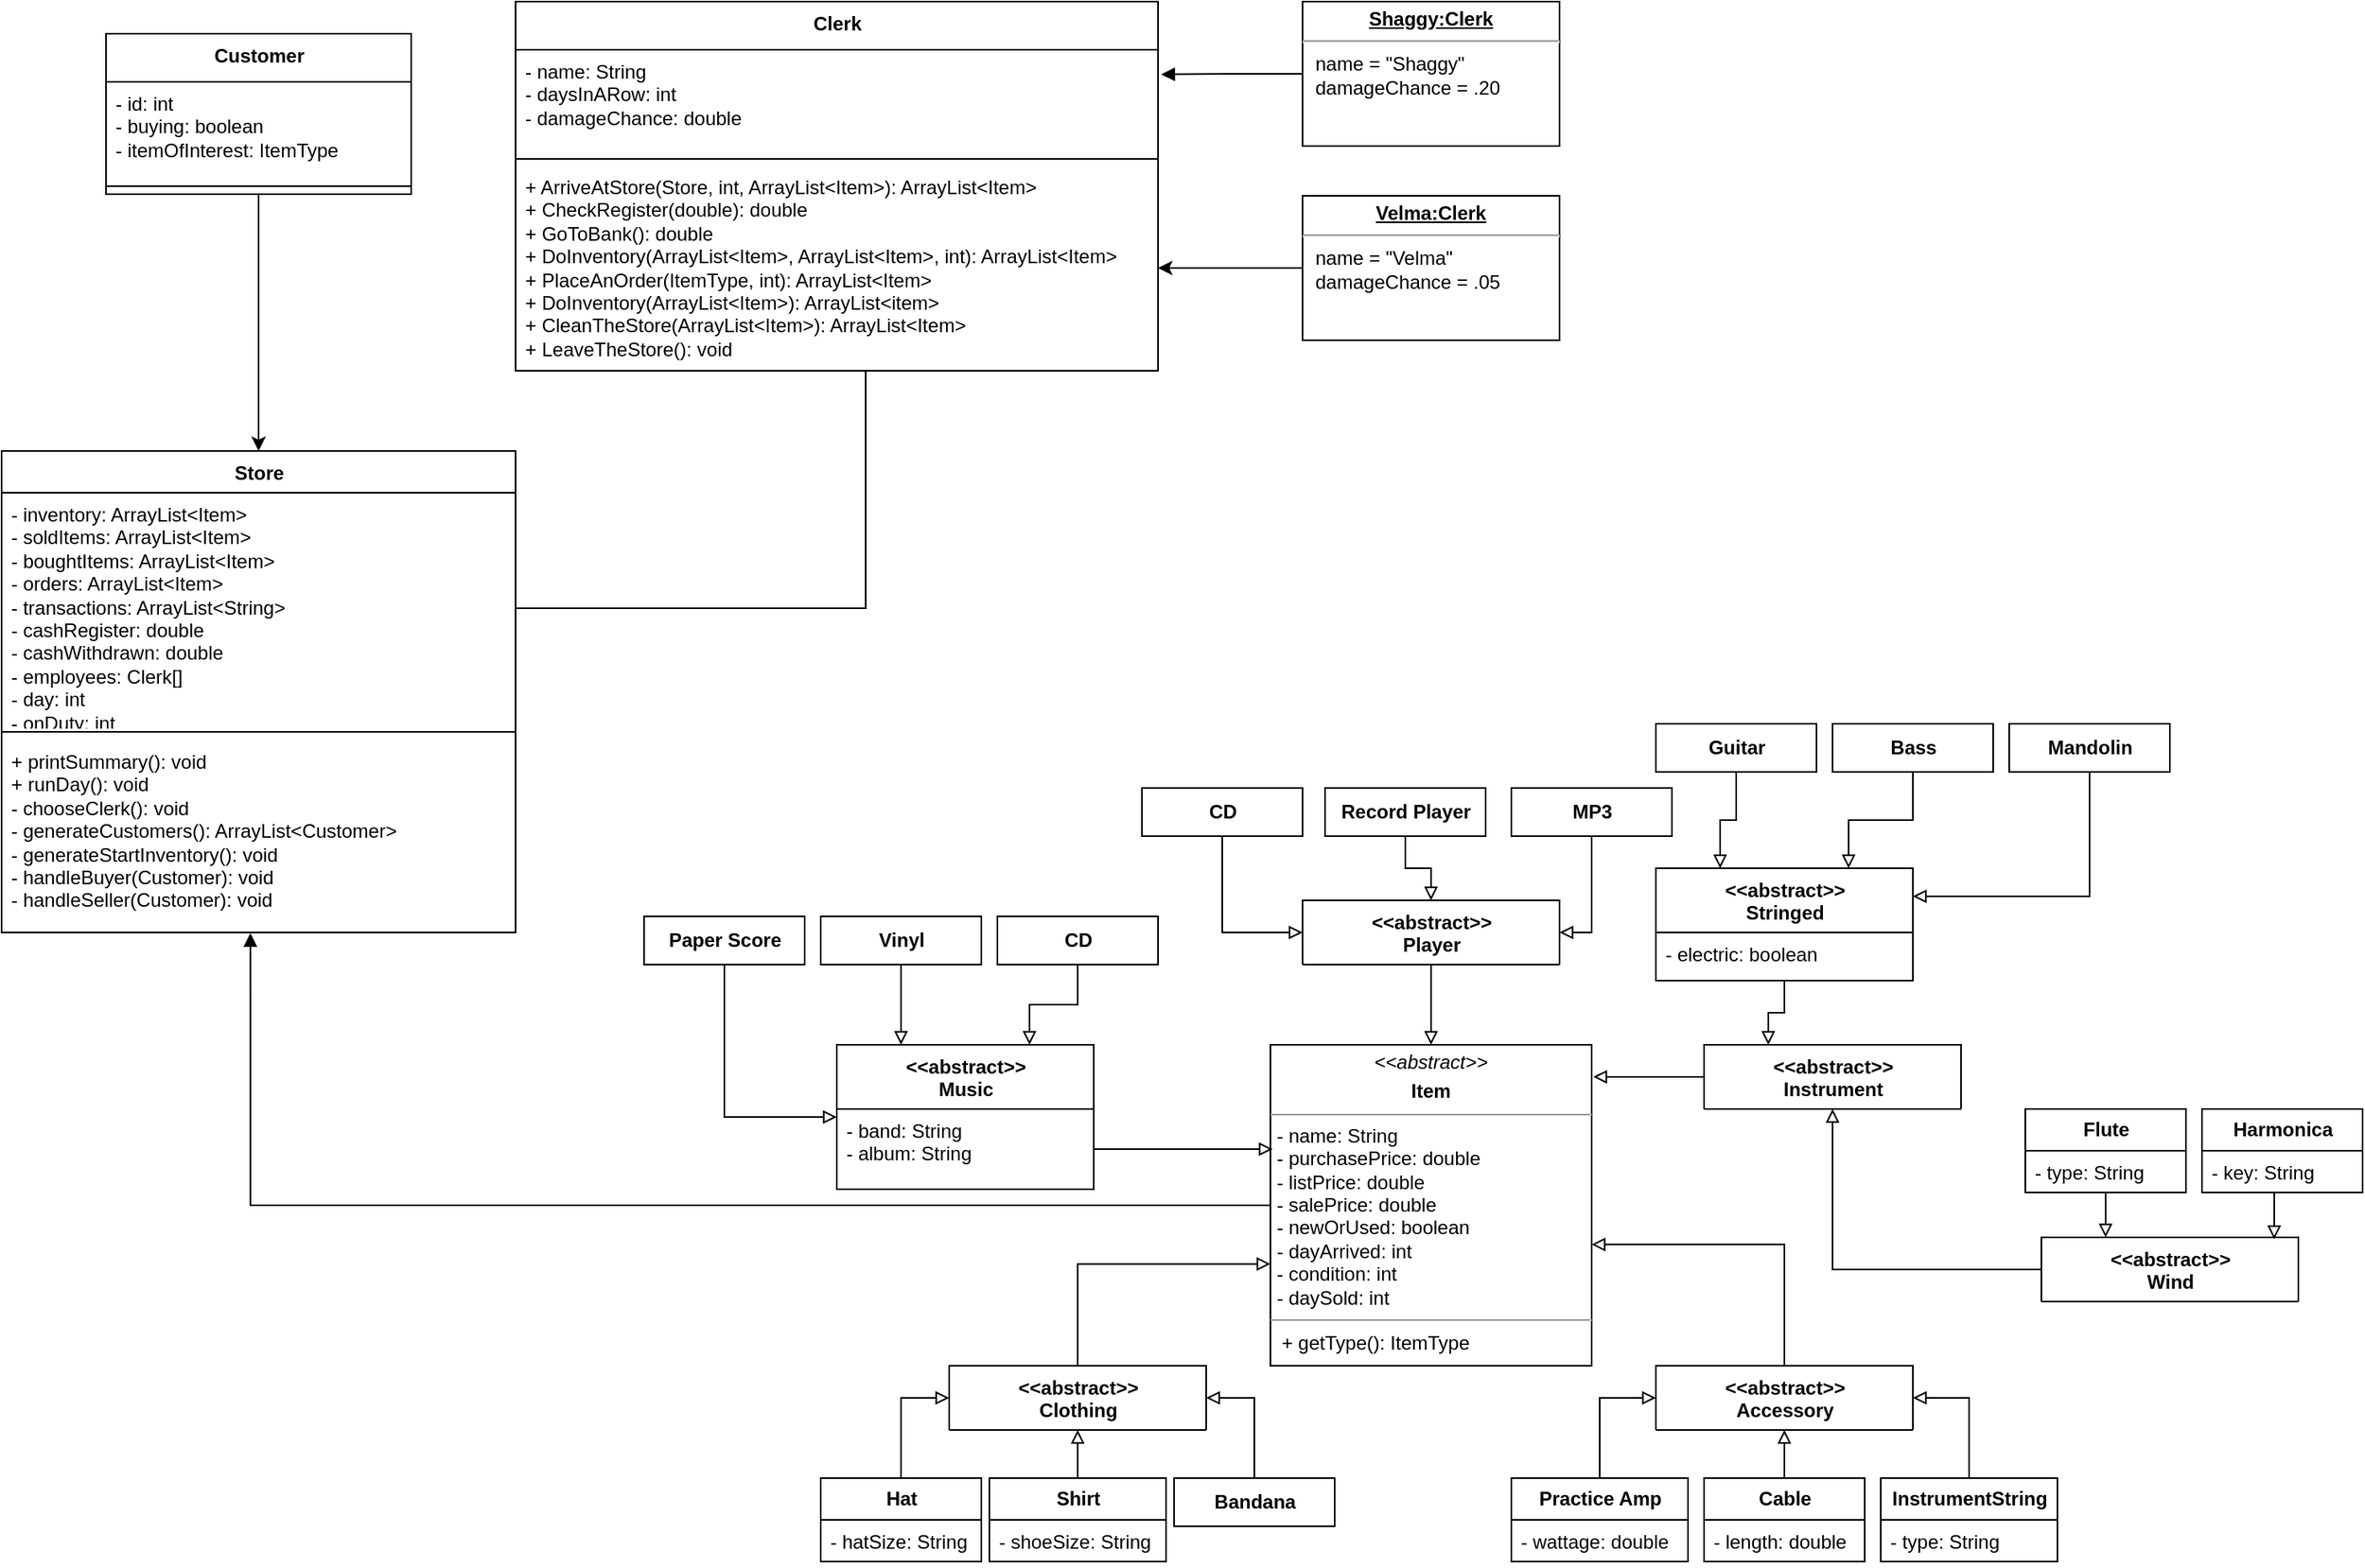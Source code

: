 <mxfile version="16.5.5" type="device"><diagram id="C5RBs43oDa-KdzZeNtuy" name="Page-1"><mxGraphModel dx="311" dy="533" grid="1" gridSize="10" guides="1" tooltips="1" connect="1" arrows="1" fold="1" page="1" pageScale="1" pageWidth="827" pageHeight="1169" math="0" shadow="0"><root><mxCell id="WIyWlLk6GJQsqaUBKTNV-0"/><mxCell id="WIyWlLk6GJQsqaUBKTNV-1" parent="WIyWlLk6GJQsqaUBKTNV-0"/><mxCell id="7O0cSDLD_i2GQ5B_20qx-137" value="Store" style="swimlane;fontStyle=1;align=center;verticalAlign=top;childLayout=stackLayout;horizontal=1;startSize=26;horizontalStack=0;resizeParent=1;resizeParentMax=0;resizeLast=0;collapsible=1;marginBottom=0;html=1;" parent="WIyWlLk6GJQsqaUBKTNV-1" vertex="1"><mxGeometry x="80" y="360" width="320" height="300" as="geometry"/></mxCell><mxCell id="7O0cSDLD_i2GQ5B_20qx-138" value="&lt;div&gt;- inventory: ArrayList&amp;lt;Item&amp;gt;&lt;/div&gt;&lt;div&gt;- soldItems: ArrayList&amp;lt;Item&amp;gt;&lt;/div&gt;&lt;div&gt;- boughtItems: ArrayList&amp;lt;Item&amp;gt;&lt;/div&gt;&lt;div&gt;- orders: ArrayList&amp;lt;Item&amp;gt;&lt;/div&gt;&lt;div&gt;- transactions: ArrayList&amp;lt;String&amp;gt;&lt;/div&gt;&lt;div&gt;- cashRegister: double&lt;/div&gt;&lt;div&gt;- cashWithdrawn: double&lt;/div&gt;&lt;div&gt;- employees: Clerk[]&lt;/div&gt;&lt;div&gt;- day: int&lt;/div&gt;&lt;div&gt;- onDuty: int&lt;br&gt;&lt;/div&gt;" style="text;strokeColor=none;fillColor=none;align=left;verticalAlign=top;spacingLeft=4;spacingRight=4;overflow=hidden;rotatable=0;points=[[0,0.5],[1,0.5]];portConstraint=eastwest;html=1;" parent="7O0cSDLD_i2GQ5B_20qx-137" vertex="1"><mxGeometry y="26" width="320" height="144" as="geometry"/></mxCell><mxCell id="7O0cSDLD_i2GQ5B_20qx-139" value="" style="line;strokeWidth=1;fillColor=none;align=left;verticalAlign=middle;spacingTop=-1;spacingLeft=3;spacingRight=3;rotatable=0;labelPosition=right;points=[];portConstraint=eastwest;html=1;" parent="7O0cSDLD_i2GQ5B_20qx-137" vertex="1"><mxGeometry y="170" width="320" height="10" as="geometry"/></mxCell><mxCell id="7O0cSDLD_i2GQ5B_20qx-140" value="&lt;div&gt;+ printSummary(): void&lt;/div&gt;&lt;div&gt;+ runDay(): void&lt;/div&gt;&lt;div&gt;- chooseClerk(): void&lt;/div&gt;&lt;div&gt;- generateCustomers(): ArrayList&amp;lt;Customer&amp;gt;&lt;/div&gt;&lt;div&gt;- generateStartInventory(): void&lt;/div&gt;&lt;div&gt;- handleBuyer(Customer): void&lt;/div&gt;&lt;div&gt;- handleSeller(Customer): void&lt;br&gt;&lt;/div&gt;" style="text;strokeColor=none;fillColor=none;align=left;verticalAlign=top;spacingLeft=4;spacingRight=4;overflow=hidden;rotatable=0;points=[[0,0.5],[1,0.5]];portConstraint=eastwest;html=1;" parent="7O0cSDLD_i2GQ5B_20qx-137" vertex="1"><mxGeometry y="180" width="320" height="120" as="geometry"/></mxCell><mxCell id="7O0cSDLD_i2GQ5B_20qx-146" value="Clerk" style="swimlane;fontStyle=1;align=center;verticalAlign=top;childLayout=stackLayout;horizontal=1;startSize=30;horizontalStack=0;resizeParent=1;resizeParentMax=0;resizeLast=0;collapsible=1;marginBottom=0;html=1;" parent="WIyWlLk6GJQsqaUBKTNV-1" vertex="1"><mxGeometry x="400" y="80" width="400" height="230" as="geometry"/></mxCell><mxCell id="7O0cSDLD_i2GQ5B_20qx-147" value="&lt;div&gt;- name: String&lt;/div&gt;&lt;div&gt;- daysInARow: int&lt;/div&gt;&lt;div&gt;- damageChance: double&lt;br&gt;&lt;/div&gt;" style="text;strokeColor=none;fillColor=none;align=left;verticalAlign=top;spacingLeft=4;spacingRight=4;overflow=hidden;rotatable=0;points=[[0,0.5],[1,0.5]];portConstraint=eastwest;html=1;" parent="7O0cSDLD_i2GQ5B_20qx-146" vertex="1"><mxGeometry y="30" width="400" height="64" as="geometry"/></mxCell><mxCell id="7O0cSDLD_i2GQ5B_20qx-148" value="" style="line;strokeWidth=1;fillColor=none;align=left;verticalAlign=middle;spacingTop=-1;spacingLeft=3;spacingRight=3;rotatable=0;labelPosition=right;points=[];portConstraint=eastwest;html=1;" parent="7O0cSDLD_i2GQ5B_20qx-146" vertex="1"><mxGeometry y="94" width="400" height="8" as="geometry"/></mxCell><mxCell id="7O0cSDLD_i2GQ5B_20qx-149" value="&lt;div&gt;+ ArriveAtStore(Store, int, ArrayList&amp;lt;Item&amp;gt;): ArrayList&amp;lt;Item&amp;gt;&lt;/div&gt;&lt;div&gt;+ CheckRegister(double): double&lt;br&gt;&lt;/div&gt;&lt;div&gt;+ GoToBank(): double&lt;br&gt;&lt;/div&gt;&lt;div&gt;+ DoInventory(ArrayList&amp;lt;Item&amp;gt;, ArrayList&amp;lt;Item&amp;gt;, int): ArrayList&amp;lt;Item&amp;gt;&lt;br&gt;&lt;/div&gt;&lt;div&gt;+ PlaceAnOrder(ItemType, int): ArrayList&amp;lt;Item&amp;gt;&lt;/div&gt;&lt;div&gt;+ DoInventory(ArrayList&amp;lt;Item&amp;gt;): ArrayList&amp;lt;item&amp;gt;&lt;br&gt;&lt;/div&gt;&lt;div&gt;+ CleanTheStore(ArrayList&amp;lt;Item&amp;gt;): ArrayList&amp;lt;Item&amp;gt;&lt;br&gt;&lt;/div&gt;&lt;div&gt;+ LeaveTheStore(): void&lt;br&gt;&lt;/div&gt;" style="text;strokeColor=none;fillColor=none;align=left;verticalAlign=top;spacingLeft=4;spacingRight=4;overflow=hidden;rotatable=0;points=[[0,0.5],[1,0.5]];portConstraint=eastwest;html=1;" parent="7O0cSDLD_i2GQ5B_20qx-146" vertex="1"><mxGeometry y="102" width="400" height="128" as="geometry"/></mxCell><mxCell id="9KCXGs6W5niucQ1Qw6WZ-1" style="edgeStyle=orthogonalEdgeStyle;rounded=0;orthogonalLoop=1;jettySize=auto;html=1;exitX=0.5;exitY=1;exitDx=0;exitDy=0;entryX=0.5;entryY=0;entryDx=0;entryDy=0;" parent="WIyWlLk6GJQsqaUBKTNV-1" source="7O0cSDLD_i2GQ5B_20qx-150" target="7O0cSDLD_i2GQ5B_20qx-137" edge="1"><mxGeometry relative="1" as="geometry"/></mxCell><mxCell id="7O0cSDLD_i2GQ5B_20qx-150" value="Customer" style="swimlane;fontStyle=1;align=center;verticalAlign=top;childLayout=stackLayout;horizontal=1;startSize=30;horizontalStack=0;resizeParent=1;resizeParentMax=0;resizeLast=0;collapsible=1;marginBottom=0;html=1;" parent="WIyWlLk6GJQsqaUBKTNV-1" vertex="1"><mxGeometry x="145" y="100" width="190" height="100" as="geometry"/></mxCell><mxCell id="7O0cSDLD_i2GQ5B_20qx-151" value="&lt;div&gt;- id: int&lt;/div&gt;&lt;div&gt;- buying: boolean&lt;/div&gt;&lt;div&gt;- itemOfInterest: ItemType&lt;br&gt;&lt;/div&gt;" style="text;strokeColor=none;fillColor=none;align=left;verticalAlign=top;spacingLeft=4;spacingRight=4;overflow=hidden;rotatable=0;points=[[0,0.5],[1,0.5]];portConstraint=eastwest;html=1;" parent="7O0cSDLD_i2GQ5B_20qx-150" vertex="1"><mxGeometry y="30" width="190" height="60" as="geometry"/></mxCell><mxCell id="7O0cSDLD_i2GQ5B_20qx-152" value="" style="line;strokeWidth=1;fillColor=none;align=left;verticalAlign=middle;spacingTop=-1;spacingLeft=3;spacingRight=3;rotatable=0;labelPosition=right;points=[];portConstraint=eastwest;html=1;" parent="7O0cSDLD_i2GQ5B_20qx-150" vertex="1"><mxGeometry y="90" width="190" height="10" as="geometry"/></mxCell><mxCell id="7O0cSDLD_i2GQ5B_20qx-166" style="edgeStyle=orthogonalEdgeStyle;rounded=0;orthogonalLoop=1;jettySize=auto;html=1;exitX=0;exitY=0.5;exitDx=0;exitDy=0;entryX=1.005;entryY=0.24;entryDx=0;entryDy=0;entryPerimeter=0;endArrow=block;endFill=1;" parent="WIyWlLk6GJQsqaUBKTNV-1" source="7O0cSDLD_i2GQ5B_20qx-162" target="7O0cSDLD_i2GQ5B_20qx-147" edge="1"><mxGeometry relative="1" as="geometry"/></mxCell><mxCell id="7O0cSDLD_i2GQ5B_20qx-162" value="&lt;p style=&quot;margin: 0px ; margin-top: 4px ; text-align: center ; text-decoration: underline&quot;&gt;&lt;b&gt;Shaggy:Clerk&lt;/b&gt;&lt;/p&gt;&lt;hr&gt;&lt;p style=&quot;margin: 0px ; margin-left: 8px&quot;&gt;name = &quot;Shaggy&quot;&lt;/p&gt;&lt;p style=&quot;margin: 0px ; margin-left: 8px&quot;&gt;damageChance = .20&lt;br&gt;&lt;/p&gt;" style="verticalAlign=top;align=left;overflow=fill;fontSize=12;fontFamily=Helvetica;html=1;" parent="WIyWlLk6GJQsqaUBKTNV-1" vertex="1"><mxGeometry x="890" y="80" width="160" height="90" as="geometry"/></mxCell><mxCell id="9KCXGs6W5niucQ1Qw6WZ-0" style="edgeStyle=orthogonalEdgeStyle;rounded=0;orthogonalLoop=1;jettySize=auto;html=1;exitX=0;exitY=0.5;exitDx=0;exitDy=0;entryX=1;entryY=0.5;entryDx=0;entryDy=0;" parent="WIyWlLk6GJQsqaUBKTNV-1" source="7O0cSDLD_i2GQ5B_20qx-163" target="7O0cSDLD_i2GQ5B_20qx-149" edge="1"><mxGeometry relative="1" as="geometry"/></mxCell><mxCell id="7O0cSDLD_i2GQ5B_20qx-163" value="&lt;p style=&quot;margin: 0px ; margin-top: 4px ; text-align: center ; text-decoration: underline&quot;&gt;&lt;b&gt;Velma:Clerk&lt;/b&gt;&lt;/p&gt;&lt;hr&gt;&lt;p style=&quot;margin: 0px ; margin-left: 8px&quot;&gt;name = &quot;Velma&quot;&lt;/p&gt;&lt;p style=&quot;margin: 0px ; margin-left: 8px&quot;&gt;damageChance = .05&lt;br&gt;&lt;/p&gt;" style="verticalAlign=top;align=left;overflow=fill;fontSize=12;fontFamily=Helvetica;html=1;" parent="WIyWlLk6GJQsqaUBKTNV-1" vertex="1"><mxGeometry x="890" y="201" width="160" height="90" as="geometry"/></mxCell><mxCell id="7O0cSDLD_i2GQ5B_20qx-170" style="edgeStyle=orthogonalEdgeStyle;rounded=0;orthogonalLoop=1;jettySize=auto;html=1;exitX=1;exitY=0.5;exitDx=0;exitDy=0;entryX=0.545;entryY=0.996;entryDx=0;entryDy=0;entryPerimeter=0;endArrow=none;endFill=0;" parent="WIyWlLk6GJQsqaUBKTNV-1" source="7O0cSDLD_i2GQ5B_20qx-138" target="7O0cSDLD_i2GQ5B_20qx-149" edge="1"><mxGeometry relative="1" as="geometry"/></mxCell><mxCell id="kra6JxDqmIr3ZCFuzTGx-62" style="edgeStyle=orthogonalEdgeStyle;rounded=0;orthogonalLoop=1;jettySize=auto;html=1;exitX=0;exitY=0.5;exitDx=0;exitDy=0;entryX=0.484;entryY=1.003;entryDx=0;entryDy=0;entryPerimeter=0;endArrow=block;endFill=1;" edge="1" parent="WIyWlLk6GJQsqaUBKTNV-1" source="kra6JxDqmIr3ZCFuzTGx-0" target="7O0cSDLD_i2GQ5B_20qx-140"><mxGeometry relative="1" as="geometry"/></mxCell><mxCell id="kra6JxDqmIr3ZCFuzTGx-0" value="&lt;p style=&quot;margin: 0px ; margin-top: 4px ; text-align: center&quot;&gt;&lt;i&gt;&amp;lt;&amp;lt;abstract&amp;gt;&amp;gt;&lt;/i&gt;&lt;b&gt;&lt;br&gt;&lt;/b&gt;&lt;/p&gt;&lt;p style=&quot;margin: 0px ; margin-top: 4px ; text-align: center&quot;&gt;&lt;b&gt;Item&lt;/b&gt;&lt;br&gt;&lt;b&gt;&lt;/b&gt;&lt;/p&gt;&lt;hr size=&quot;1&quot;&gt;&lt;p style=&quot;margin: 0px ; margin-left: 4px&quot;&gt;- name: String&lt;/p&gt;&lt;p style=&quot;margin: 0px ; margin-left: 4px&quot;&gt;- purchasePrice: double&lt;/p&gt;&lt;p style=&quot;margin: 0px ; margin-left: 4px&quot;&gt;- listPrice: double&lt;/p&gt;&lt;p style=&quot;margin: 0px ; margin-left: 4px&quot;&gt;- salePrice: double&lt;br&gt;&lt;/p&gt;&lt;p style=&quot;margin: 0px ; margin-left: 4px&quot;&gt;- newOrUsed: boolean&lt;/p&gt;&lt;p style=&quot;margin: 0px ; margin-left: 4px&quot;&gt;- dayArrived: int&lt;/p&gt;&lt;p style=&quot;margin: 0px ; margin-left: 4px&quot;&gt;- condition: int&lt;/p&gt;&lt;p style=&quot;margin: 0px ; margin-left: 4px&quot;&gt;- daySold: int&lt;br&gt;&lt;/p&gt;&lt;hr size=&quot;1&quot;&gt;&lt;div&gt;&lt;br&gt;&lt;/div&gt;&lt;div&gt;&lt;br&gt;&lt;/div&gt;" style="verticalAlign=top;align=left;overflow=fill;fontSize=12;fontFamily=Helvetica;html=1;" vertex="1" parent="WIyWlLk6GJQsqaUBKTNV-1"><mxGeometry x="870" y="730" width="200" height="200" as="geometry"/></mxCell><mxCell id="kra6JxDqmIr3ZCFuzTGx-1" value="&lt;div&gt;&amp;lt;&amp;lt;abstract&amp;gt;&amp;gt;&lt;br&gt;&lt;/div&gt;&lt;div&gt;Music&lt;/div&gt;" style="swimlane;fontStyle=1;align=center;verticalAlign=top;childLayout=stackLayout;horizontal=1;startSize=40;horizontalStack=0;resizeParent=1;resizeParentMax=0;resizeLast=0;collapsible=1;marginBottom=0;html=1;" vertex="1" parent="WIyWlLk6GJQsqaUBKTNV-1"><mxGeometry x="600" y="730" width="160" height="90" as="geometry"/></mxCell><mxCell id="kra6JxDqmIr3ZCFuzTGx-2" value="&lt;div&gt;- band: String&lt;/div&gt;&lt;div&gt;- album: String&lt;/div&gt;&lt;div&gt;&lt;br&gt;&lt;/div&gt;" style="text;strokeColor=none;fillColor=none;align=left;verticalAlign=top;spacingLeft=4;spacingRight=4;overflow=hidden;rotatable=0;points=[[0,0.5],[1,0.5]];portConstraint=eastwest;html=1;" vertex="1" parent="kra6JxDqmIr3ZCFuzTGx-1"><mxGeometry y="40" width="160" height="50" as="geometry"/></mxCell><mxCell id="kra6JxDqmIr3ZCFuzTGx-3" style="edgeStyle=orthogonalEdgeStyle;rounded=0;orthogonalLoop=1;jettySize=auto;html=1;exitX=0.5;exitY=1;exitDx=0;exitDy=0;entryX=0;entryY=0.1;entryDx=0;entryDy=0;entryPerimeter=0;endArrow=block;endFill=0;" edge="1" parent="WIyWlLk6GJQsqaUBKTNV-1" source="kra6JxDqmIr3ZCFuzTGx-4" target="kra6JxDqmIr3ZCFuzTGx-2"><mxGeometry relative="1" as="geometry"/></mxCell><mxCell id="kra6JxDqmIr3ZCFuzTGx-4" value="&lt;span&gt;Paper Score&lt;/span&gt;" style="html=1;fontStyle=1" vertex="1" parent="WIyWlLk6GJQsqaUBKTNV-1"><mxGeometry x="480" y="650" width="100" height="30" as="geometry"/></mxCell><mxCell id="kra6JxDqmIr3ZCFuzTGx-5" style="edgeStyle=orthogonalEdgeStyle;rounded=0;orthogonalLoop=1;jettySize=auto;html=1;exitX=0.5;exitY=1;exitDx=0;exitDy=0;entryX=0.75;entryY=0;entryDx=0;entryDy=0;endArrow=block;endFill=0;" edge="1" parent="WIyWlLk6GJQsqaUBKTNV-1" source="kra6JxDqmIr3ZCFuzTGx-6" target="kra6JxDqmIr3ZCFuzTGx-1"><mxGeometry relative="1" as="geometry"/></mxCell><mxCell id="kra6JxDqmIr3ZCFuzTGx-6" value="&lt;b&gt;CD&lt;/b&gt;" style="html=1;" vertex="1" parent="WIyWlLk6GJQsqaUBKTNV-1"><mxGeometry x="700" y="650" width="100" height="30" as="geometry"/></mxCell><mxCell id="kra6JxDqmIr3ZCFuzTGx-7" style="edgeStyle=orthogonalEdgeStyle;rounded=0;orthogonalLoop=1;jettySize=auto;html=1;exitX=0.5;exitY=1;exitDx=0;exitDy=0;entryX=0.25;entryY=0;entryDx=0;entryDy=0;endArrow=block;endFill=0;" edge="1" parent="WIyWlLk6GJQsqaUBKTNV-1" source="kra6JxDqmIr3ZCFuzTGx-8" target="kra6JxDqmIr3ZCFuzTGx-1"><mxGeometry relative="1" as="geometry"/></mxCell><mxCell id="kra6JxDqmIr3ZCFuzTGx-8" value="&lt;b&gt;Vinyl&lt;/b&gt;" style="html=1;" vertex="1" parent="WIyWlLk6GJQsqaUBKTNV-1"><mxGeometry x="590" y="650" width="100" height="30" as="geometry"/></mxCell><mxCell id="kra6JxDqmIr3ZCFuzTGx-9" style="edgeStyle=orthogonalEdgeStyle;rounded=0;orthogonalLoop=1;jettySize=auto;html=1;exitX=0.5;exitY=1;exitDx=0;exitDy=0;entryX=0.5;entryY=0;entryDx=0;entryDy=0;endArrow=block;endFill=0;" edge="1" parent="WIyWlLk6GJQsqaUBKTNV-1" source="kra6JxDqmIr3ZCFuzTGx-10" target="kra6JxDqmIr3ZCFuzTGx-0"><mxGeometry relative="1" as="geometry"/></mxCell><mxCell id="kra6JxDqmIr3ZCFuzTGx-10" value="&lt;div&gt;&amp;lt;&amp;lt;abstract&amp;gt;&amp;gt;&lt;br&gt;&lt;/div&gt;&lt;div&gt;Player&lt;/div&gt;" style="swimlane;fontStyle=1;align=center;verticalAlign=top;childLayout=stackLayout;horizontal=1;startSize=70;horizontalStack=0;resizeParent=1;resizeParentMax=0;resizeLast=0;collapsible=1;marginBottom=0;html=1;" vertex="1" parent="WIyWlLk6GJQsqaUBKTNV-1"><mxGeometry x="890" y="640" width="160" height="40" as="geometry"/></mxCell><mxCell id="kra6JxDqmIr3ZCFuzTGx-11" style="edgeStyle=orthogonalEdgeStyle;rounded=0;orthogonalLoop=1;jettySize=auto;html=1;exitX=0.5;exitY=1;exitDx=0;exitDy=0;endArrow=block;endFill=0;" edge="1" parent="WIyWlLk6GJQsqaUBKTNV-1" source="kra6JxDqmIr3ZCFuzTGx-10" target="kra6JxDqmIr3ZCFuzTGx-10"><mxGeometry relative="1" as="geometry"/></mxCell><mxCell id="kra6JxDqmIr3ZCFuzTGx-12" style="edgeStyle=orthogonalEdgeStyle;rounded=0;orthogonalLoop=1;jettySize=auto;html=1;exitX=0.5;exitY=1;exitDx=0;exitDy=0;entryX=0;entryY=0.5;entryDx=0;entryDy=0;endArrow=block;endFill=0;" edge="1" parent="WIyWlLk6GJQsqaUBKTNV-1" source="kra6JxDqmIr3ZCFuzTGx-13" target="kra6JxDqmIr3ZCFuzTGx-10"><mxGeometry relative="1" as="geometry"/></mxCell><mxCell id="kra6JxDqmIr3ZCFuzTGx-13" value="&lt;b&gt;CD&lt;/b&gt;" style="html=1;" vertex="1" parent="WIyWlLk6GJQsqaUBKTNV-1"><mxGeometry x="790" y="570" width="100" height="30" as="geometry"/></mxCell><mxCell id="kra6JxDqmIr3ZCFuzTGx-14" style="edgeStyle=orthogonalEdgeStyle;rounded=0;orthogonalLoop=1;jettySize=auto;html=1;exitX=0.5;exitY=1;exitDx=0;exitDy=0;endArrow=block;endFill=0;" edge="1" parent="WIyWlLk6GJQsqaUBKTNV-1" source="kra6JxDqmIr3ZCFuzTGx-15" target="kra6JxDqmIr3ZCFuzTGx-10"><mxGeometry relative="1" as="geometry"/></mxCell><mxCell id="kra6JxDqmIr3ZCFuzTGx-15" value="&lt;b&gt;Record Player&lt;br&gt;&lt;/b&gt;" style="html=1;" vertex="1" parent="WIyWlLk6GJQsqaUBKTNV-1"><mxGeometry x="904" y="570" width="100" height="30" as="geometry"/></mxCell><mxCell id="kra6JxDqmIr3ZCFuzTGx-16" style="edgeStyle=orthogonalEdgeStyle;rounded=0;orthogonalLoop=1;jettySize=auto;html=1;exitX=0.5;exitY=1;exitDx=0;exitDy=0;entryX=1;entryY=0.5;entryDx=0;entryDy=0;endArrow=block;endFill=0;" edge="1" parent="WIyWlLk6GJQsqaUBKTNV-1" source="kra6JxDqmIr3ZCFuzTGx-17" target="kra6JxDqmIr3ZCFuzTGx-10"><mxGeometry relative="1" as="geometry"/></mxCell><mxCell id="kra6JxDqmIr3ZCFuzTGx-17" value="&lt;b&gt;MP3&lt;/b&gt;" style="html=1;" vertex="1" parent="WIyWlLk6GJQsqaUBKTNV-1"><mxGeometry x="1020" y="570" width="100" height="30" as="geometry"/></mxCell><mxCell id="kra6JxDqmIr3ZCFuzTGx-18" style="edgeStyle=orthogonalEdgeStyle;rounded=0;orthogonalLoop=1;jettySize=auto;html=1;exitX=0;exitY=0.5;exitDx=0;exitDy=0;entryX=1.005;entryY=0.1;entryDx=0;entryDy=0;entryPerimeter=0;endArrow=block;endFill=0;" edge="1" parent="WIyWlLk6GJQsqaUBKTNV-1" source="kra6JxDqmIr3ZCFuzTGx-19" target="kra6JxDqmIr3ZCFuzTGx-0"><mxGeometry relative="1" as="geometry"/></mxCell><mxCell id="kra6JxDqmIr3ZCFuzTGx-19" value="&lt;div&gt;&amp;lt;&amp;lt;abstract&amp;gt;&amp;gt;&lt;br&gt;&lt;/div&gt;&lt;div&gt;Instrument&lt;/div&gt;" style="swimlane;fontStyle=1;align=center;verticalAlign=top;childLayout=stackLayout;horizontal=1;startSize=70;horizontalStack=0;resizeParent=1;resizeParentMax=0;resizeLast=0;collapsible=1;marginBottom=0;html=1;" vertex="1" parent="WIyWlLk6GJQsqaUBKTNV-1"><mxGeometry x="1140" y="730" width="160" height="40" as="geometry"/></mxCell><mxCell id="kra6JxDqmIr3ZCFuzTGx-20" style="edgeStyle=orthogonalEdgeStyle;rounded=0;orthogonalLoop=1;jettySize=auto;html=1;exitX=0.5;exitY=1;exitDx=0;exitDy=0;entryX=0.25;entryY=0;entryDx=0;entryDy=0;endArrow=block;endFill=0;" edge="1" parent="WIyWlLk6GJQsqaUBKTNV-1" source="kra6JxDqmIr3ZCFuzTGx-21" target="kra6JxDqmIr3ZCFuzTGx-19"><mxGeometry relative="1" as="geometry"/></mxCell><mxCell id="kra6JxDqmIr3ZCFuzTGx-21" value="&lt;div&gt;&amp;lt;&amp;lt;abstract&amp;gt;&amp;gt;&lt;br&gt;&lt;/div&gt;&lt;div&gt;Stringed&lt;/div&gt;" style="swimlane;fontStyle=1;align=center;verticalAlign=top;childLayout=stackLayout;horizontal=1;startSize=40;horizontalStack=0;resizeParent=1;resizeParentMax=0;resizeLast=0;collapsible=1;marginBottom=0;html=1;" vertex="1" parent="WIyWlLk6GJQsqaUBKTNV-1"><mxGeometry x="1110" y="620" width="160" height="70" as="geometry"/></mxCell><mxCell id="kra6JxDqmIr3ZCFuzTGx-22" value="- electric: boolean" style="text;strokeColor=none;fillColor=none;align=left;verticalAlign=top;spacingLeft=4;spacingRight=4;overflow=hidden;rotatable=0;points=[[0,0.5],[1,0.5]];portConstraint=eastwest;html=1;" vertex="1" parent="kra6JxDqmIr3ZCFuzTGx-21"><mxGeometry y="40" width="160" height="30" as="geometry"/></mxCell><mxCell id="kra6JxDqmIr3ZCFuzTGx-23" style="edgeStyle=orthogonalEdgeStyle;rounded=0;orthogonalLoop=1;jettySize=auto;html=1;exitX=0;exitY=0.5;exitDx=0;exitDy=0;entryX=0.5;entryY=1;entryDx=0;entryDy=0;endArrow=block;endFill=0;" edge="1" parent="WIyWlLk6GJQsqaUBKTNV-1" source="kra6JxDqmIr3ZCFuzTGx-24" target="kra6JxDqmIr3ZCFuzTGx-19"><mxGeometry relative="1" as="geometry"/></mxCell><mxCell id="kra6JxDqmIr3ZCFuzTGx-24" value="&lt;div&gt;&amp;lt;&amp;lt;abstract&amp;gt;&amp;gt;&lt;br&gt;&lt;/div&gt;&lt;div&gt;Wind&lt;/div&gt;" style="swimlane;fontStyle=1;align=center;verticalAlign=top;childLayout=stackLayout;horizontal=1;startSize=70;horizontalStack=0;resizeParent=1;resizeParentMax=0;resizeLast=0;collapsible=1;marginBottom=0;html=1;" vertex="1" parent="WIyWlLk6GJQsqaUBKTNV-1"><mxGeometry x="1350" y="850" width="160" height="40" as="geometry"/></mxCell><mxCell id="kra6JxDqmIr3ZCFuzTGx-25" style="edgeStyle=orthogonalEdgeStyle;rounded=0;orthogonalLoop=1;jettySize=auto;html=1;exitX=0.5;exitY=1;exitDx=0;exitDy=0;entryX=0.25;entryY=0;entryDx=0;entryDy=0;endArrow=block;endFill=0;" edge="1" parent="WIyWlLk6GJQsqaUBKTNV-1" source="kra6JxDqmIr3ZCFuzTGx-26" target="kra6JxDqmIr3ZCFuzTGx-24"><mxGeometry relative="1" as="geometry"/></mxCell><mxCell id="kra6JxDqmIr3ZCFuzTGx-26" value="&lt;b&gt;Flute&lt;/b&gt;" style="swimlane;fontStyle=0;childLayout=stackLayout;horizontal=1;startSize=26;fillColor=none;horizontalStack=0;resizeParent=1;resizeParentMax=0;resizeLast=0;collapsible=1;marginBottom=0;html=1;" vertex="1" parent="WIyWlLk6GJQsqaUBKTNV-1"><mxGeometry x="1340" y="770" width="100" height="52" as="geometry"/></mxCell><mxCell id="kra6JxDqmIr3ZCFuzTGx-27" value="- type: String" style="text;strokeColor=none;fillColor=none;align=left;verticalAlign=top;spacingLeft=4;spacingRight=4;overflow=hidden;rotatable=0;points=[[0,0.5],[1,0.5]];portConstraint=eastwest;html=1;" vertex="1" parent="kra6JxDqmIr3ZCFuzTGx-26"><mxGeometry y="26" width="100" height="26" as="geometry"/></mxCell><mxCell id="kra6JxDqmIr3ZCFuzTGx-28" style="edgeStyle=orthogonalEdgeStyle;rounded=0;orthogonalLoop=1;jettySize=auto;html=1;exitX=0.5;exitY=1;exitDx=0;exitDy=0;entryX=0.906;entryY=0.029;entryDx=0;entryDy=0;entryPerimeter=0;endArrow=block;endFill=0;" edge="1" parent="WIyWlLk6GJQsqaUBKTNV-1" source="kra6JxDqmIr3ZCFuzTGx-29" target="kra6JxDqmIr3ZCFuzTGx-24"><mxGeometry relative="1" as="geometry"/></mxCell><mxCell id="kra6JxDqmIr3ZCFuzTGx-29" value="&lt;b&gt;Harmonica&lt;/b&gt;" style="swimlane;fontStyle=0;childLayout=stackLayout;horizontal=1;startSize=26;fillColor=none;horizontalStack=0;resizeParent=1;resizeParentMax=0;resizeLast=0;collapsible=1;marginBottom=0;html=1;" vertex="1" parent="WIyWlLk6GJQsqaUBKTNV-1"><mxGeometry x="1450" y="770" width="100" height="52" as="geometry"/></mxCell><mxCell id="kra6JxDqmIr3ZCFuzTGx-30" value="- key: String" style="text;strokeColor=none;fillColor=none;align=left;verticalAlign=top;spacingLeft=4;spacingRight=4;overflow=hidden;rotatable=0;points=[[0,0.5],[1,0.5]];portConstraint=eastwest;html=1;" vertex="1" parent="kra6JxDqmIr3ZCFuzTGx-29"><mxGeometry y="26" width="100" height="26" as="geometry"/></mxCell><mxCell id="kra6JxDqmIr3ZCFuzTGx-31" style="edgeStyle=orthogonalEdgeStyle;rounded=0;orthogonalLoop=1;jettySize=auto;html=1;exitX=0.5;exitY=1;exitDx=0;exitDy=0;entryX=0.25;entryY=0;entryDx=0;entryDy=0;endArrow=block;endFill=0;" edge="1" parent="WIyWlLk6GJQsqaUBKTNV-1" source="kra6JxDqmIr3ZCFuzTGx-32" target="kra6JxDqmIr3ZCFuzTGx-21"><mxGeometry relative="1" as="geometry"/></mxCell><mxCell id="kra6JxDqmIr3ZCFuzTGx-32" value="Guitar" style="html=1;fontStyle=1" vertex="1" parent="WIyWlLk6GJQsqaUBKTNV-1"><mxGeometry x="1110" y="530" width="100" height="30" as="geometry"/></mxCell><mxCell id="kra6JxDqmIr3ZCFuzTGx-33" style="edgeStyle=orthogonalEdgeStyle;rounded=0;orthogonalLoop=1;jettySize=auto;html=1;exitX=0.5;exitY=1;exitDx=0;exitDy=0;entryX=0.75;entryY=0;entryDx=0;entryDy=0;endArrow=block;endFill=0;" edge="1" parent="WIyWlLk6GJQsqaUBKTNV-1" source="kra6JxDqmIr3ZCFuzTGx-34" target="kra6JxDqmIr3ZCFuzTGx-21"><mxGeometry relative="1" as="geometry"/></mxCell><mxCell id="kra6JxDqmIr3ZCFuzTGx-34" value="Bass" style="html=1;fontStyle=1" vertex="1" parent="WIyWlLk6GJQsqaUBKTNV-1"><mxGeometry x="1220" y="530" width="100" height="30" as="geometry"/></mxCell><mxCell id="kra6JxDqmIr3ZCFuzTGx-35" style="edgeStyle=orthogonalEdgeStyle;rounded=0;orthogonalLoop=1;jettySize=auto;html=1;exitX=0.5;exitY=1;exitDx=0;exitDy=0;entryX=1;entryY=0.25;entryDx=0;entryDy=0;endArrow=block;endFill=0;" edge="1" parent="WIyWlLk6GJQsqaUBKTNV-1" source="kra6JxDqmIr3ZCFuzTGx-36" target="kra6JxDqmIr3ZCFuzTGx-21"><mxGeometry relative="1" as="geometry"/></mxCell><mxCell id="kra6JxDqmIr3ZCFuzTGx-36" value="Mandolin" style="html=1;fontStyle=1" vertex="1" parent="WIyWlLk6GJQsqaUBKTNV-1"><mxGeometry x="1330" y="530" width="100" height="30" as="geometry"/></mxCell><mxCell id="kra6JxDqmIr3ZCFuzTGx-37" style="edgeStyle=orthogonalEdgeStyle;rounded=0;orthogonalLoop=1;jettySize=auto;html=1;exitX=0.5;exitY=0;exitDx=0;exitDy=0;entryX=0;entryY=0.683;entryDx=0;entryDy=0;entryPerimeter=0;endArrow=block;endFill=0;" edge="1" parent="WIyWlLk6GJQsqaUBKTNV-1" source="kra6JxDqmIr3ZCFuzTGx-38" target="kra6JxDqmIr3ZCFuzTGx-0"><mxGeometry relative="1" as="geometry"/></mxCell><mxCell id="kra6JxDqmIr3ZCFuzTGx-38" value="&lt;div&gt;&amp;lt;&amp;lt;abstract&amp;gt;&amp;gt;&lt;br&gt;&lt;/div&gt;&lt;div&gt;Clothing&lt;/div&gt;" style="swimlane;fontStyle=1;align=center;verticalAlign=top;childLayout=stackLayout;horizontal=1;startSize=70;horizontalStack=0;resizeParent=1;resizeParentMax=0;resizeLast=0;collapsible=1;marginBottom=0;html=1;" vertex="1" parent="WIyWlLk6GJQsqaUBKTNV-1"><mxGeometry x="670" y="930" width="160" height="40" as="geometry"/></mxCell><mxCell id="kra6JxDqmIr3ZCFuzTGx-39" style="edgeStyle=orthogonalEdgeStyle;rounded=0;orthogonalLoop=1;jettySize=auto;html=1;exitX=0.5;exitY=0;exitDx=0;exitDy=0;entryX=1;entryY=0.622;entryDx=0;entryDy=0;entryPerimeter=0;endArrow=block;endFill=0;" edge="1" parent="WIyWlLk6GJQsqaUBKTNV-1" source="kra6JxDqmIr3ZCFuzTGx-40" target="kra6JxDqmIr3ZCFuzTGx-0"><mxGeometry relative="1" as="geometry"/></mxCell><mxCell id="kra6JxDqmIr3ZCFuzTGx-40" value="&lt;div&gt;&amp;lt;&amp;lt;abstract&amp;gt;&amp;gt;&lt;br&gt;&lt;/div&gt;&lt;div&gt;Accessory&lt;/div&gt;" style="swimlane;fontStyle=1;align=center;verticalAlign=top;childLayout=stackLayout;horizontal=1;startSize=70;horizontalStack=0;resizeParent=1;resizeParentMax=0;resizeLast=0;collapsible=1;marginBottom=0;html=1;" vertex="1" parent="WIyWlLk6GJQsqaUBKTNV-1"><mxGeometry x="1110" y="930" width="160" height="40" as="geometry"/></mxCell><mxCell id="kra6JxDqmIr3ZCFuzTGx-41" style="edgeStyle=orthogonalEdgeStyle;rounded=0;orthogonalLoop=1;jettySize=auto;html=1;exitX=0.5;exitY=0;exitDx=0;exitDy=0;entryX=0;entryY=0.5;entryDx=0;entryDy=0;endArrow=block;endFill=0;" edge="1" parent="WIyWlLk6GJQsqaUBKTNV-1" source="kra6JxDqmIr3ZCFuzTGx-42" target="kra6JxDqmIr3ZCFuzTGx-38"><mxGeometry relative="1" as="geometry"/></mxCell><mxCell id="kra6JxDqmIr3ZCFuzTGx-42" value="&lt;b&gt;Hat&lt;/b&gt;" style="swimlane;fontStyle=0;childLayout=stackLayout;horizontal=1;startSize=26;fillColor=none;horizontalStack=0;resizeParent=1;resizeParentMax=0;resizeLast=0;collapsible=1;marginBottom=0;html=1;" vertex="1" parent="WIyWlLk6GJQsqaUBKTNV-1"><mxGeometry x="590" y="1000" width="100" height="52" as="geometry"/></mxCell><mxCell id="kra6JxDqmIr3ZCFuzTGx-43" value="- hatSize: String" style="text;strokeColor=none;fillColor=none;align=left;verticalAlign=top;spacingLeft=4;spacingRight=4;overflow=hidden;rotatable=0;points=[[0,0.5],[1,0.5]];portConstraint=eastwest;html=1;" vertex="1" parent="kra6JxDqmIr3ZCFuzTGx-42"><mxGeometry y="26" width="100" height="26" as="geometry"/></mxCell><mxCell id="kra6JxDqmIr3ZCFuzTGx-44" style="edgeStyle=orthogonalEdgeStyle;rounded=0;orthogonalLoop=1;jettySize=auto;html=1;exitX=0.5;exitY=0;exitDx=0;exitDy=0;entryX=0.5;entryY=1;entryDx=0;entryDy=0;endArrow=block;endFill=0;" edge="1" parent="WIyWlLk6GJQsqaUBKTNV-1" target="kra6JxDqmIr3ZCFuzTGx-38"><mxGeometry relative="1" as="geometry"><mxPoint x="750" y="1000" as="sourcePoint"/></mxGeometry></mxCell><mxCell id="kra6JxDqmIr3ZCFuzTGx-45" style="edgeStyle=orthogonalEdgeStyle;rounded=0;orthogonalLoop=1;jettySize=auto;html=1;exitX=0.5;exitY=0;exitDx=0;exitDy=0;entryX=1;entryY=0.5;entryDx=0;entryDy=0;endArrow=block;endFill=0;" edge="1" parent="WIyWlLk6GJQsqaUBKTNV-1" source="kra6JxDqmIr3ZCFuzTGx-46" target="kra6JxDqmIr3ZCFuzTGx-38"><mxGeometry relative="1" as="geometry"/></mxCell><mxCell id="kra6JxDqmIr3ZCFuzTGx-46" value="Bandana" style="html=1;fontStyle=1" vertex="1" parent="WIyWlLk6GJQsqaUBKTNV-1"><mxGeometry x="810" y="1000" width="100" height="30" as="geometry"/></mxCell><mxCell id="kra6JxDqmIr3ZCFuzTGx-47" style="edgeStyle=orthogonalEdgeStyle;rounded=0;orthogonalLoop=1;jettySize=auto;html=1;exitX=0.5;exitY=0;exitDx=0;exitDy=0;entryX=0;entryY=0.5;entryDx=0;entryDy=0;endArrow=block;endFill=0;" edge="1" parent="WIyWlLk6GJQsqaUBKTNV-1" source="kra6JxDqmIr3ZCFuzTGx-48" target="kra6JxDqmIr3ZCFuzTGx-40"><mxGeometry relative="1" as="geometry"/></mxCell><mxCell id="kra6JxDqmIr3ZCFuzTGx-48" value="&lt;b&gt;Practice Amp&lt;br&gt;&lt;/b&gt;" style="swimlane;fontStyle=0;childLayout=stackLayout;horizontal=1;startSize=26;fillColor=none;horizontalStack=0;resizeParent=1;resizeParentMax=0;resizeLast=0;collapsible=1;marginBottom=0;html=1;" vertex="1" parent="WIyWlLk6GJQsqaUBKTNV-1"><mxGeometry x="1020" y="1000" width="110" height="52" as="geometry"/></mxCell><mxCell id="kra6JxDqmIr3ZCFuzTGx-49" value="- wattage: double" style="text;strokeColor=none;fillColor=none;align=left;verticalAlign=top;spacingLeft=4;spacingRight=4;overflow=hidden;rotatable=0;points=[[0,0.5],[1,0.5]];portConstraint=eastwest;html=1;" vertex="1" parent="kra6JxDqmIr3ZCFuzTGx-48"><mxGeometry y="26" width="110" height="26" as="geometry"/></mxCell><mxCell id="kra6JxDqmIr3ZCFuzTGx-50" style="edgeStyle=orthogonalEdgeStyle;rounded=0;orthogonalLoop=1;jettySize=auto;html=1;exitX=0.5;exitY=0;exitDx=0;exitDy=0;entryX=0.5;entryY=1;entryDx=0;entryDy=0;endArrow=block;endFill=0;" edge="1" parent="WIyWlLk6GJQsqaUBKTNV-1" source="kra6JxDqmIr3ZCFuzTGx-51" target="kra6JxDqmIr3ZCFuzTGx-40"><mxGeometry relative="1" as="geometry"/></mxCell><mxCell id="kra6JxDqmIr3ZCFuzTGx-51" value="&lt;b&gt;Cable&lt;/b&gt;" style="swimlane;fontStyle=0;childLayout=stackLayout;horizontal=1;startSize=26;fillColor=none;horizontalStack=0;resizeParent=1;resizeParentMax=0;resizeLast=0;collapsible=1;marginBottom=0;html=1;" vertex="1" parent="WIyWlLk6GJQsqaUBKTNV-1"><mxGeometry x="1140" y="1000" width="100" height="52" as="geometry"/></mxCell><mxCell id="kra6JxDqmIr3ZCFuzTGx-52" value="- length: double" style="text;strokeColor=none;fillColor=none;align=left;verticalAlign=top;spacingLeft=4;spacingRight=4;overflow=hidden;rotatable=0;points=[[0,0.5],[1,0.5]];portConstraint=eastwest;html=1;" vertex="1" parent="kra6JxDqmIr3ZCFuzTGx-51"><mxGeometry y="26" width="100" height="26" as="geometry"/></mxCell><mxCell id="kra6JxDqmIr3ZCFuzTGx-53" style="edgeStyle=orthogonalEdgeStyle;rounded=0;orthogonalLoop=1;jettySize=auto;html=1;exitX=0.5;exitY=0;exitDx=0;exitDy=0;entryX=1;entryY=0.5;entryDx=0;entryDy=0;endArrow=block;endFill=0;" edge="1" parent="WIyWlLk6GJQsqaUBKTNV-1" source="kra6JxDqmIr3ZCFuzTGx-54" target="kra6JxDqmIr3ZCFuzTGx-40"><mxGeometry relative="1" as="geometry"/></mxCell><mxCell id="kra6JxDqmIr3ZCFuzTGx-54" value="&lt;b&gt;InstrumentString&lt;/b&gt;" style="swimlane;fontStyle=0;childLayout=stackLayout;horizontal=1;startSize=26;fillColor=none;horizontalStack=0;resizeParent=1;resizeParentMax=0;resizeLast=0;collapsible=1;marginBottom=0;html=1;" vertex="1" parent="WIyWlLk6GJQsqaUBKTNV-1"><mxGeometry x="1250" y="1000" width="110" height="52" as="geometry"/></mxCell><mxCell id="kra6JxDqmIr3ZCFuzTGx-55" value="- type: String" style="text;strokeColor=none;fillColor=none;align=left;verticalAlign=top;spacingLeft=4;spacingRight=4;overflow=hidden;rotatable=0;points=[[0,0.5],[1,0.5]];portConstraint=eastwest;html=1;" vertex="1" parent="kra6JxDqmIr3ZCFuzTGx-54"><mxGeometry y="26" width="110" height="26" as="geometry"/></mxCell><mxCell id="kra6JxDqmIr3ZCFuzTGx-56" value="+ getType(): ItemType" style="text;html=1;resizable=0;autosize=1;align=center;verticalAlign=middle;points=[];fillColor=none;strokeColor=none;rounded=0;" vertex="1" parent="WIyWlLk6GJQsqaUBKTNV-1"><mxGeometry x="870" y="906" width="130" height="20" as="geometry"/></mxCell><mxCell id="kra6JxDqmIr3ZCFuzTGx-57" value="&lt;b&gt;Shirt&lt;/b&gt;" style="swimlane;fontStyle=0;childLayout=stackLayout;horizontal=1;startSize=26;fillColor=none;horizontalStack=0;resizeParent=1;resizeParentMax=0;resizeLast=0;collapsible=1;marginBottom=0;html=1;" vertex="1" parent="WIyWlLk6GJQsqaUBKTNV-1"><mxGeometry x="695" y="1000" width="110" height="52" as="geometry"/></mxCell><mxCell id="kra6JxDqmIr3ZCFuzTGx-58" value="- shoeSize: String" style="text;strokeColor=none;fillColor=none;align=left;verticalAlign=top;spacingLeft=4;spacingRight=4;overflow=hidden;rotatable=0;points=[[0,0.5],[1,0.5]];portConstraint=eastwest;html=1;" vertex="1" parent="kra6JxDqmIr3ZCFuzTGx-57"><mxGeometry y="26" width="110" height="26" as="geometry"/></mxCell><mxCell id="kra6JxDqmIr3ZCFuzTGx-59" style="edgeStyle=orthogonalEdgeStyle;rounded=0;orthogonalLoop=1;jettySize=auto;html=1;exitX=1;exitY=0.5;exitDx=0;exitDy=0;entryX=0.007;entryY=0.325;entryDx=0;entryDy=0;entryPerimeter=0;endArrow=block;endFill=0;" edge="1" parent="WIyWlLk6GJQsqaUBKTNV-1" source="kra6JxDqmIr3ZCFuzTGx-2" target="kra6JxDqmIr3ZCFuzTGx-0"><mxGeometry relative="1" as="geometry"/></mxCell></root></mxGraphModel></diagram></mxfile>